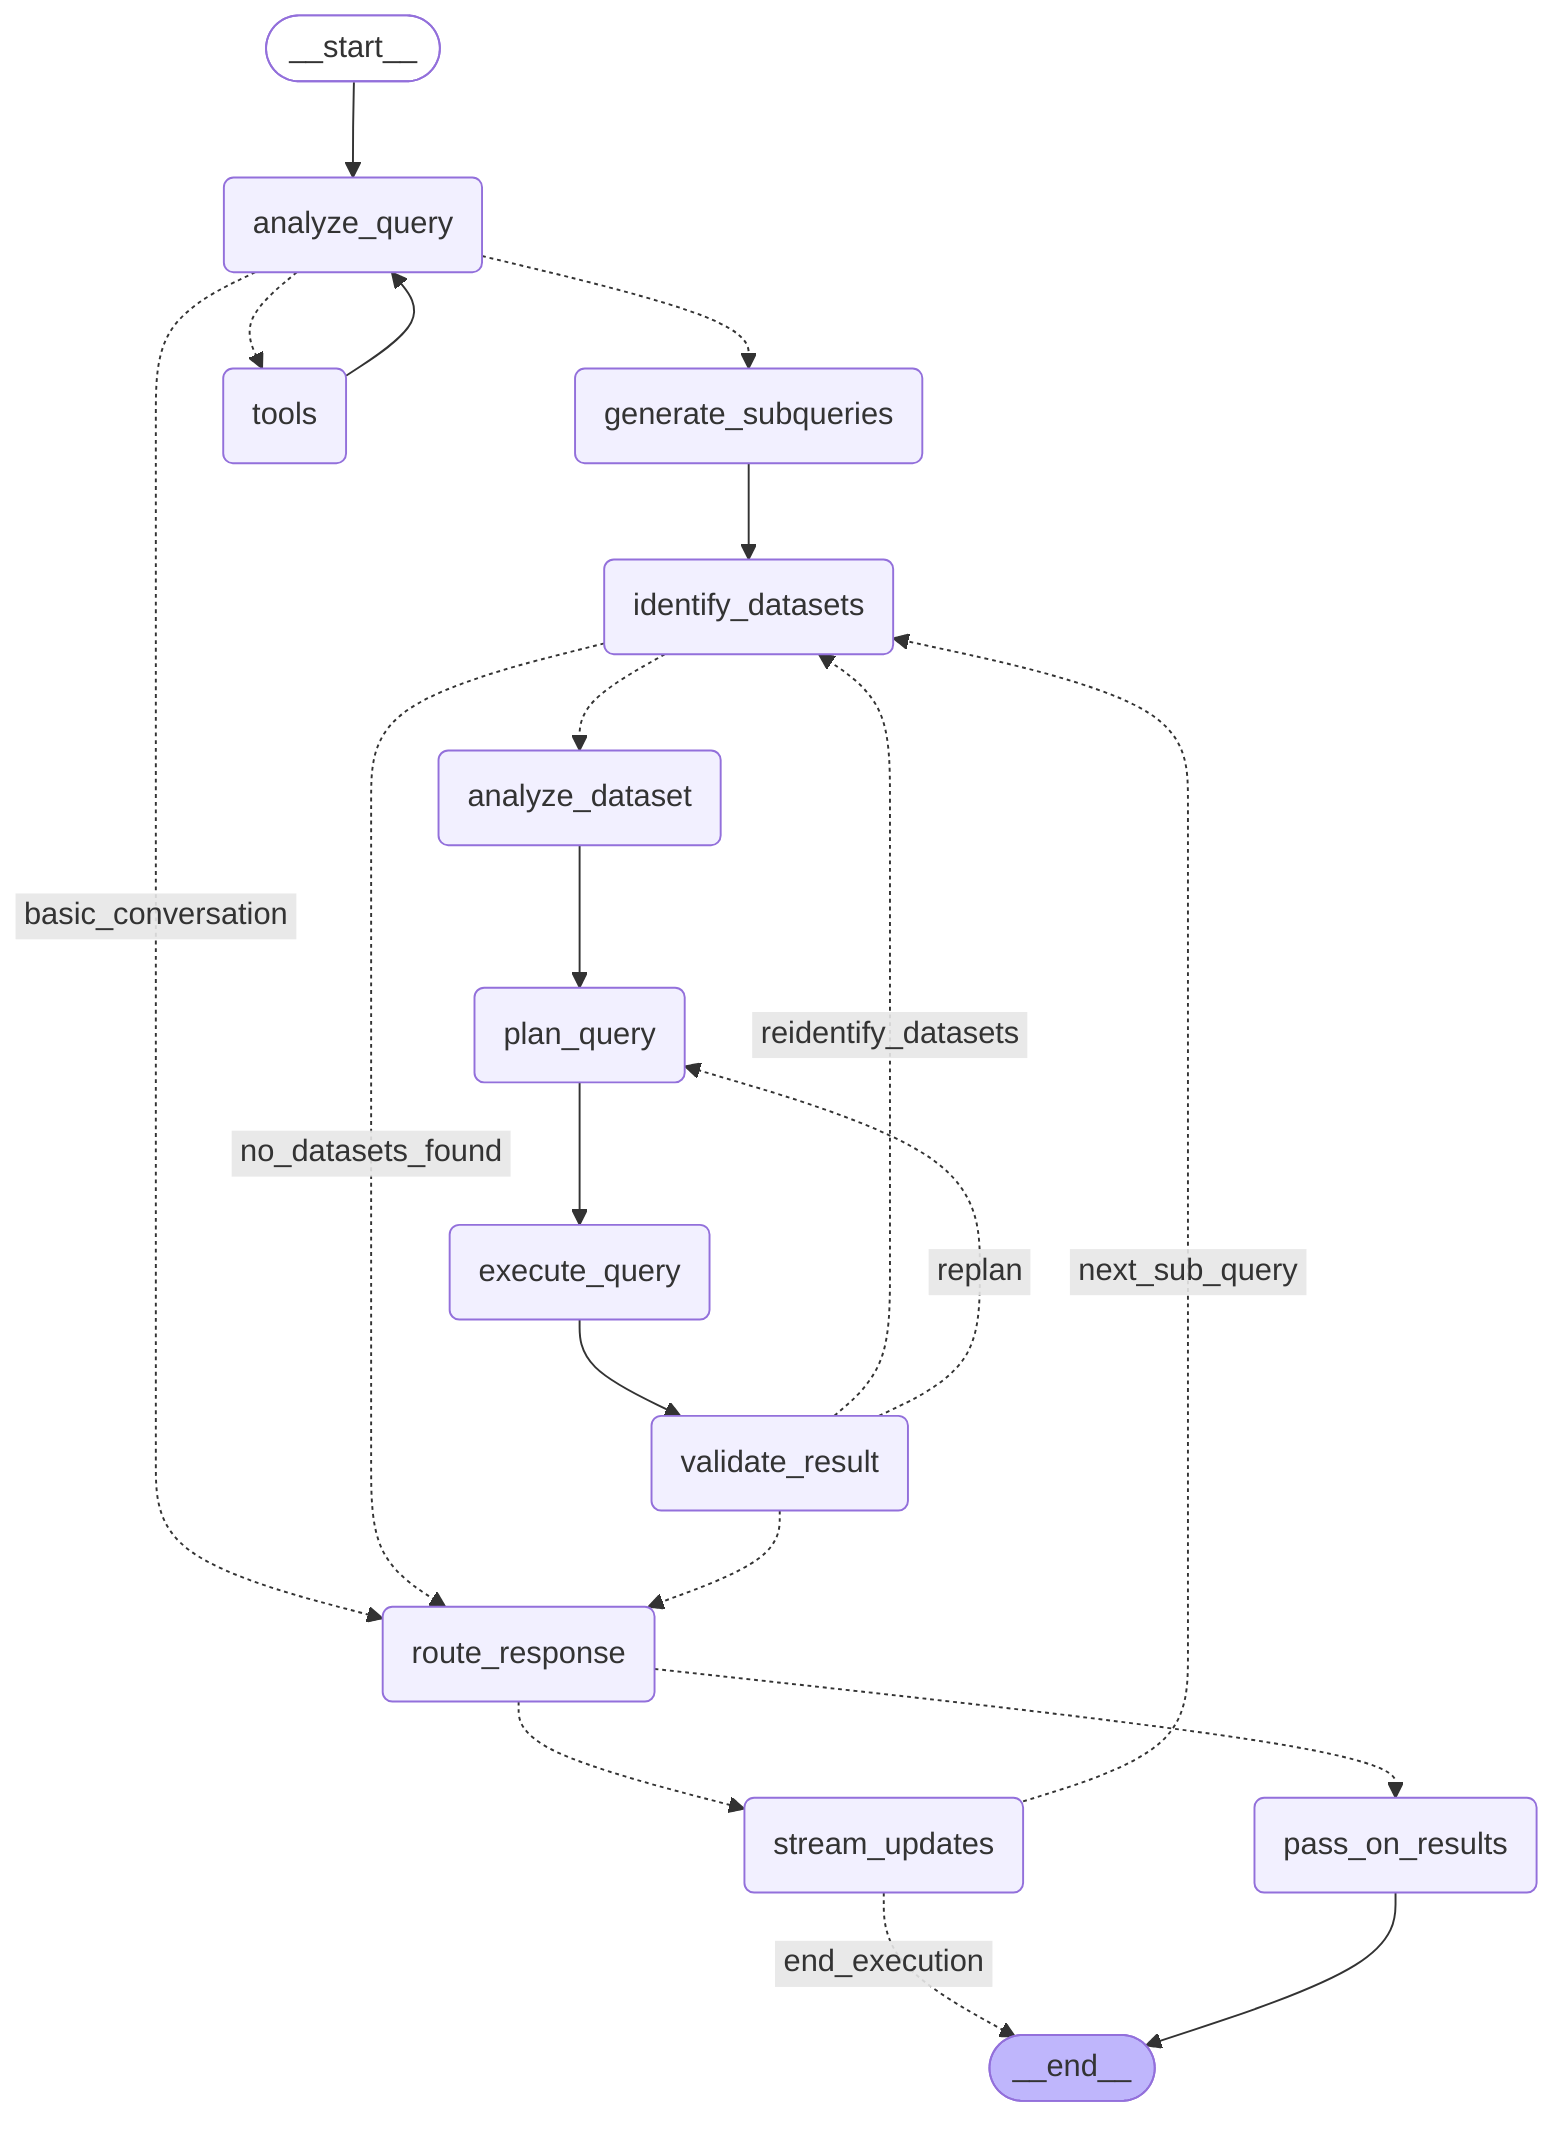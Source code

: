 ---
config:
  flowchart:
    curve: basis
---
graph TD;
	__start__([<p>__start__</p>]):::first
	generate_subqueries(generate_subqueries)
	identify_datasets(identify_datasets)
	analyze_query(analyze_query)
	plan_query(plan_query)
	execute_query(execute_query)
	analyze_dataset(analyze_dataset)
	stream_updates(stream_updates)
	validate_result(validate_result)
	tools(tools)
	route_response(route_response)
	pass_on_results(pass_on_results)
	__end__([<p>__end__</p>]):::last
	__start__ --> analyze_query;
	analyze_dataset --> plan_query;
	analyze_query -.-> generate_subqueries;
	analyze_query -. &nbsp;basic_conversation&nbsp; .-> route_response;
	analyze_query -.-> tools;
	execute_query --> validate_result;
	generate_subqueries --> identify_datasets;
	identify_datasets -.-> analyze_dataset;
	identify_datasets -. &nbsp;no_datasets_found&nbsp; .-> route_response;
	plan_query --> execute_query;
	route_response -.-> pass_on_results;
	route_response -.-> stream_updates;
	stream_updates -. &nbsp;end_execution&nbsp; .-> __end__;
	stream_updates -. &nbsp;next_sub_query&nbsp; .-> identify_datasets;
	tools --> analyze_query;
	validate_result -. &nbsp;reidentify_datasets&nbsp; .-> identify_datasets;
	validate_result -. &nbsp;replan&nbsp; .-> plan_query;
	validate_result -.-> route_response;
	pass_on_results --> __end__;
	classDef default fill:#f2f0ff,line-height:1.2
	classDef first fill-opacity:0
	classDef last fill:#bfb6fc